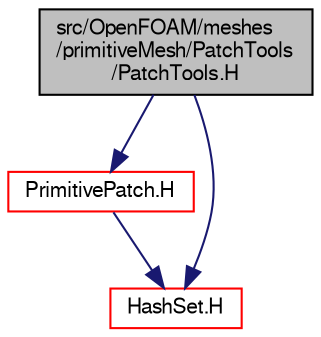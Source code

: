 digraph "src/OpenFOAM/meshes/primitiveMesh/PatchTools/PatchTools.H"
{
  bgcolor="transparent";
  edge [fontname="FreeSans",fontsize="10",labelfontname="FreeSans",labelfontsize="10"];
  node [fontname="FreeSans",fontsize="10",shape=record];
  Node0 [label="src/OpenFOAM/meshes\l/primitiveMesh/PatchTools\l/PatchTools.H",height=0.2,width=0.4,color="black", fillcolor="grey75", style="filled", fontcolor="black"];
  Node0 -> Node1 [color="midnightblue",fontsize="10",style="solid",fontname="FreeSans"];
  Node1 [label="PrimitivePatch.H",height=0.2,width=0.4,color="red",URL="$a11951.html"];
  Node1 -> Node139 [color="midnightblue",fontsize="10",style="solid",fontname="FreeSans"];
  Node139 [label="HashSet.H",height=0.2,width=0.4,color="red",URL="$a08471.html"];
  Node0 -> Node139 [color="midnightblue",fontsize="10",style="solid",fontname="FreeSans"];
}
